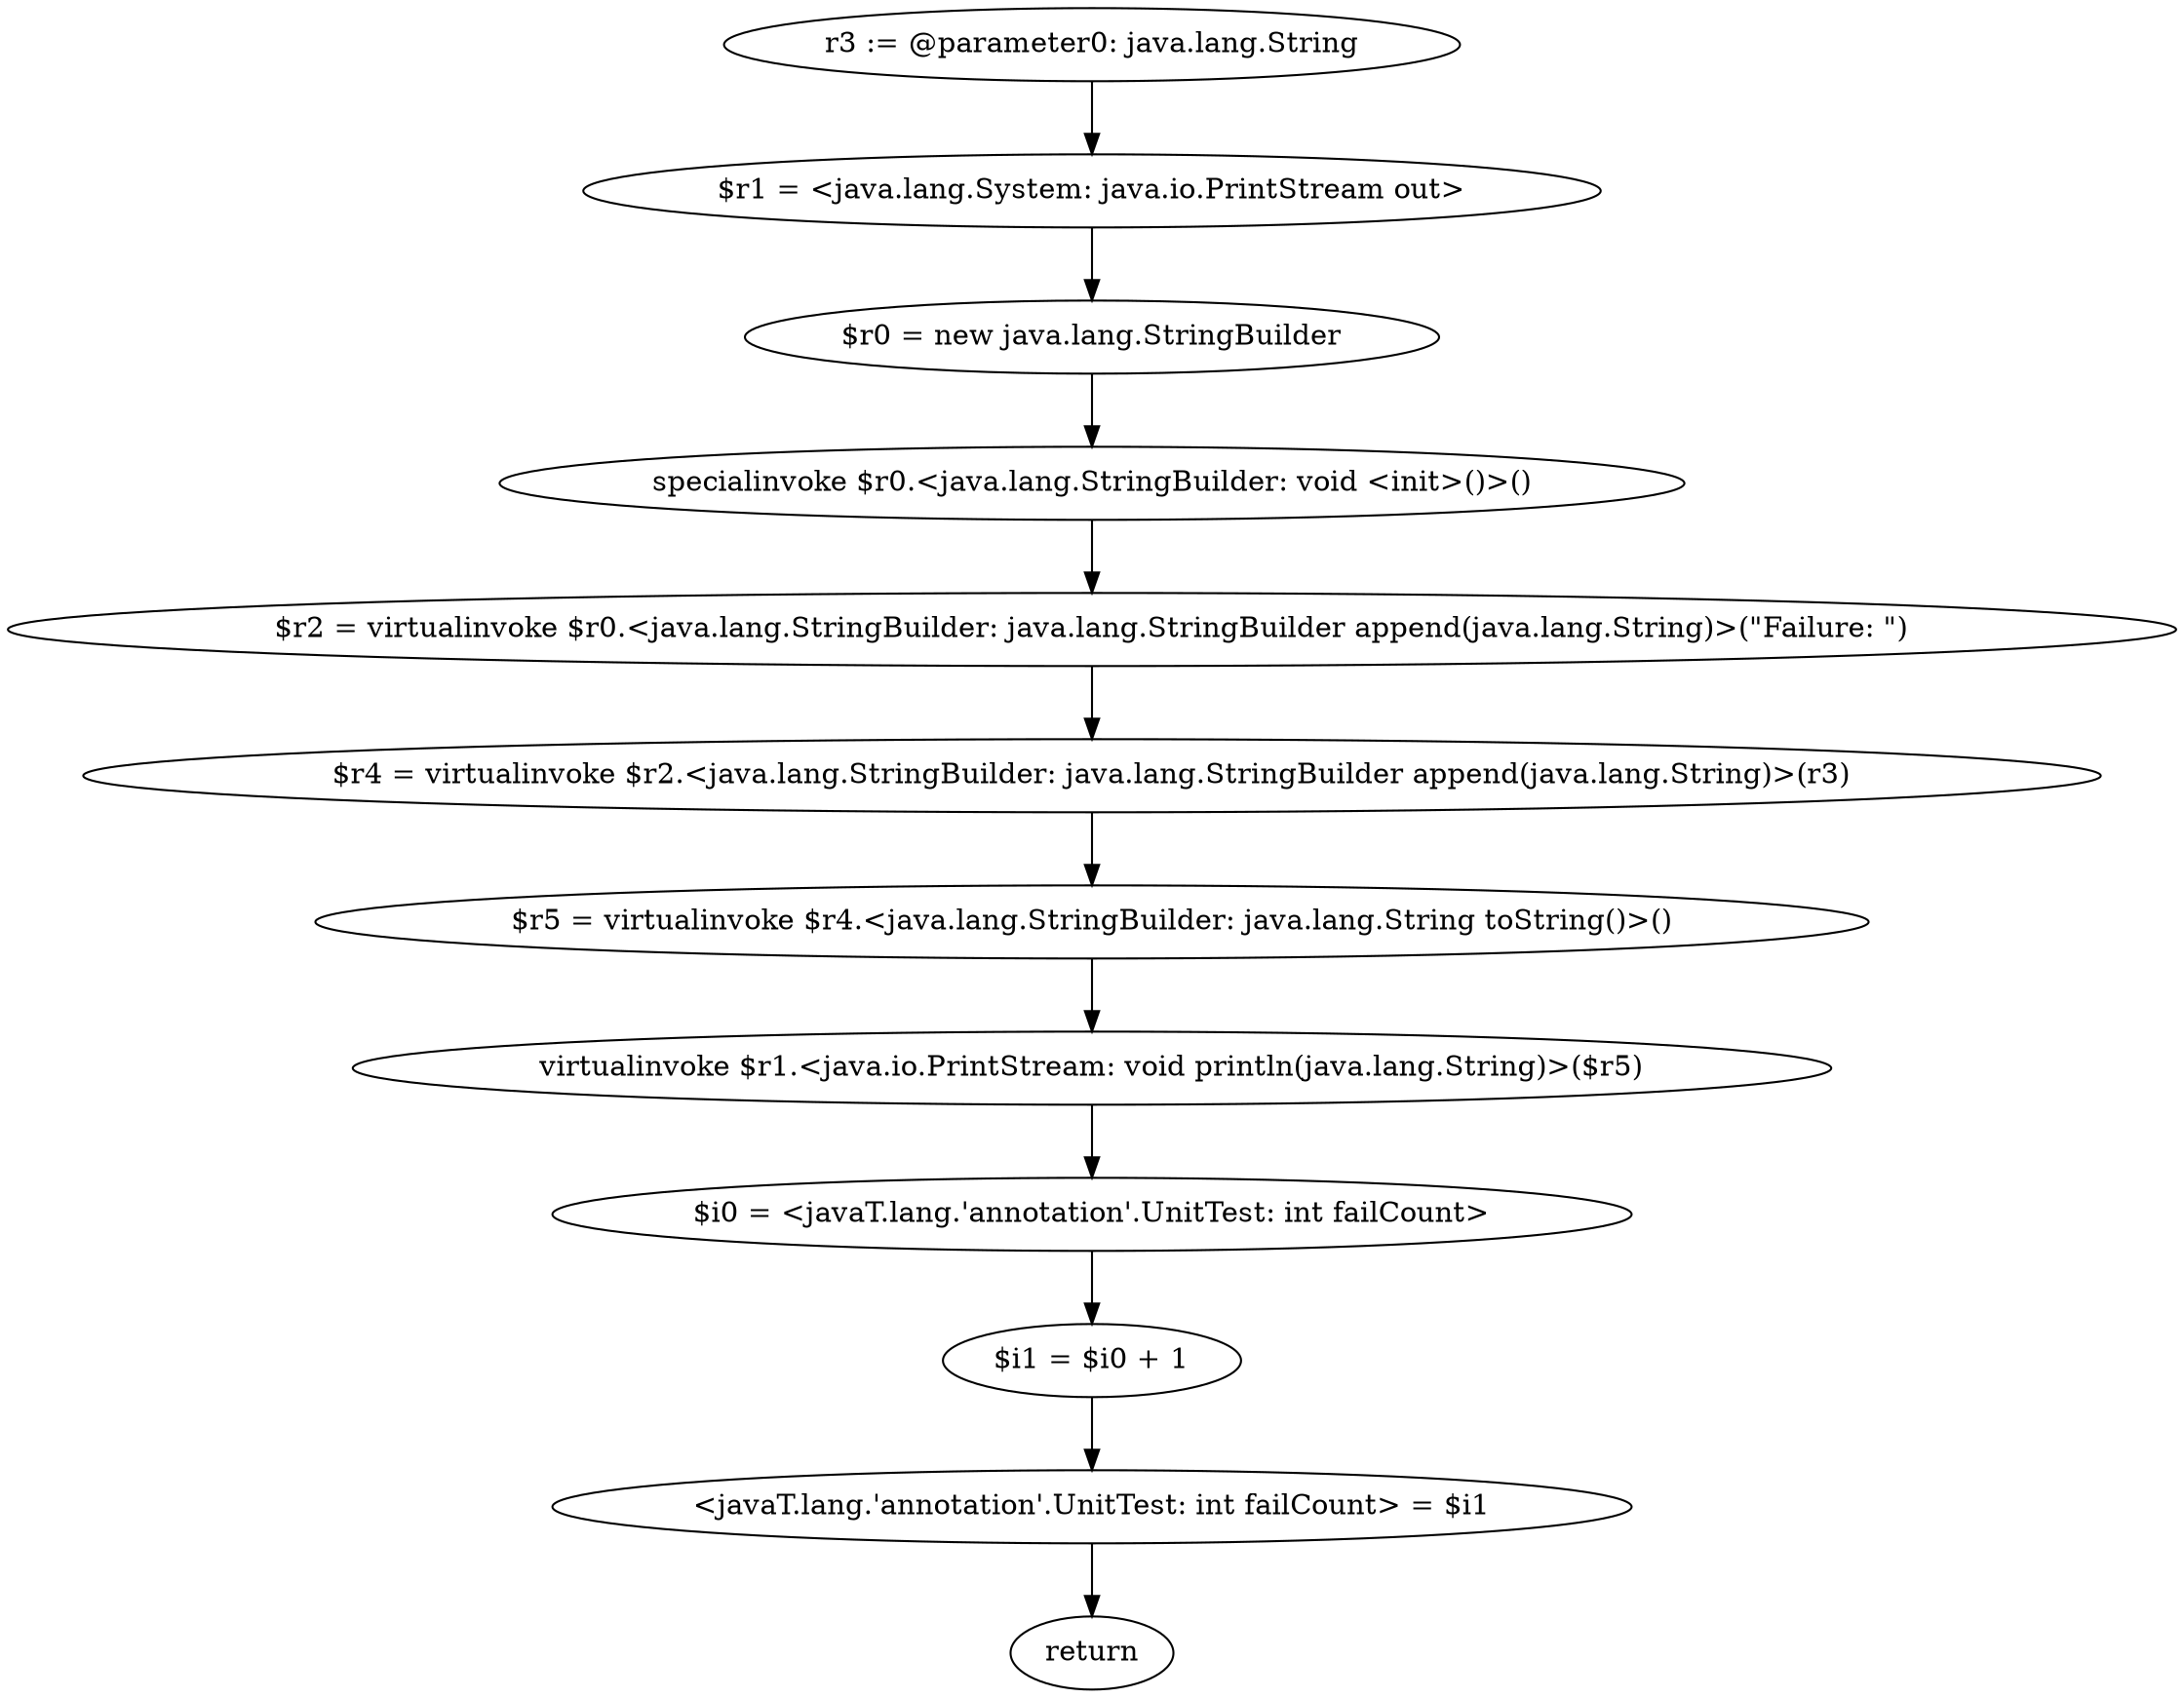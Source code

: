 digraph "unitGraph" {
    "r3 := @parameter0: java.lang.String"
    "$r1 = <java.lang.System: java.io.PrintStream out>"
    "$r0 = new java.lang.StringBuilder"
    "specialinvoke $r0.<java.lang.StringBuilder: void <init>()>()"
    "$r2 = virtualinvoke $r0.<java.lang.StringBuilder: java.lang.StringBuilder append(java.lang.String)>(\"Failure: \")"
    "$r4 = virtualinvoke $r2.<java.lang.StringBuilder: java.lang.StringBuilder append(java.lang.String)>(r3)"
    "$r5 = virtualinvoke $r4.<java.lang.StringBuilder: java.lang.String toString()>()"
    "virtualinvoke $r1.<java.io.PrintStream: void println(java.lang.String)>($r5)"
    "$i0 = <javaT.lang.'annotation'.UnitTest: int failCount>"
    "$i1 = $i0 + 1"
    "<javaT.lang.'annotation'.UnitTest: int failCount> = $i1"
    "return"
    "r3 := @parameter0: java.lang.String"->"$r1 = <java.lang.System: java.io.PrintStream out>";
    "$r1 = <java.lang.System: java.io.PrintStream out>"->"$r0 = new java.lang.StringBuilder";
    "$r0 = new java.lang.StringBuilder"->"specialinvoke $r0.<java.lang.StringBuilder: void <init>()>()";
    "specialinvoke $r0.<java.lang.StringBuilder: void <init>()>()"->"$r2 = virtualinvoke $r0.<java.lang.StringBuilder: java.lang.StringBuilder append(java.lang.String)>(\"Failure: \")";
    "$r2 = virtualinvoke $r0.<java.lang.StringBuilder: java.lang.StringBuilder append(java.lang.String)>(\"Failure: \")"->"$r4 = virtualinvoke $r2.<java.lang.StringBuilder: java.lang.StringBuilder append(java.lang.String)>(r3)";
    "$r4 = virtualinvoke $r2.<java.lang.StringBuilder: java.lang.StringBuilder append(java.lang.String)>(r3)"->"$r5 = virtualinvoke $r4.<java.lang.StringBuilder: java.lang.String toString()>()";
    "$r5 = virtualinvoke $r4.<java.lang.StringBuilder: java.lang.String toString()>()"->"virtualinvoke $r1.<java.io.PrintStream: void println(java.lang.String)>($r5)";
    "virtualinvoke $r1.<java.io.PrintStream: void println(java.lang.String)>($r5)"->"$i0 = <javaT.lang.'annotation'.UnitTest: int failCount>";
    "$i0 = <javaT.lang.'annotation'.UnitTest: int failCount>"->"$i1 = $i0 + 1";
    "$i1 = $i0 + 1"->"<javaT.lang.'annotation'.UnitTest: int failCount> = $i1";
    "<javaT.lang.'annotation'.UnitTest: int failCount> = $i1"->"return";
}
